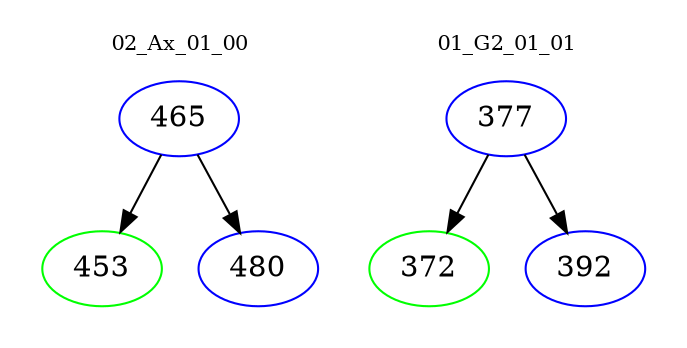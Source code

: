 digraph{
subgraph cluster_0 {
color = white
label = "02_Ax_01_00";
fontsize=10;
T0_465 [label="465", color="blue"]
T0_465 -> T0_453 [color="black"]
T0_453 [label="453", color="green"]
T0_465 -> T0_480 [color="black"]
T0_480 [label="480", color="blue"]
}
subgraph cluster_1 {
color = white
label = "01_G2_01_01";
fontsize=10;
T1_377 [label="377", color="blue"]
T1_377 -> T1_372 [color="black"]
T1_372 [label="372", color="green"]
T1_377 -> T1_392 [color="black"]
T1_392 [label="392", color="blue"]
}
}
